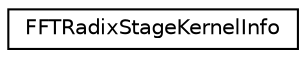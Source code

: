 digraph "Graphical Class Hierarchy"
{
 // LATEX_PDF_SIZE
  edge [fontname="Helvetica",fontsize="10",labelfontname="Helvetica",labelfontsize="10"];
  node [fontname="Helvetica",fontsize="10",shape=record];
  rankdir="LR";
  Node0 [label="FFTRadixStageKernelInfo",height=0.2,width=0.4,color="black", fillcolor="white", style="filled",URL="$structarm__compute_1_1_f_f_t_radix_stage_kernel_info.xhtml",tooltip="Descriptor used by the FFT core kernels."];
}
